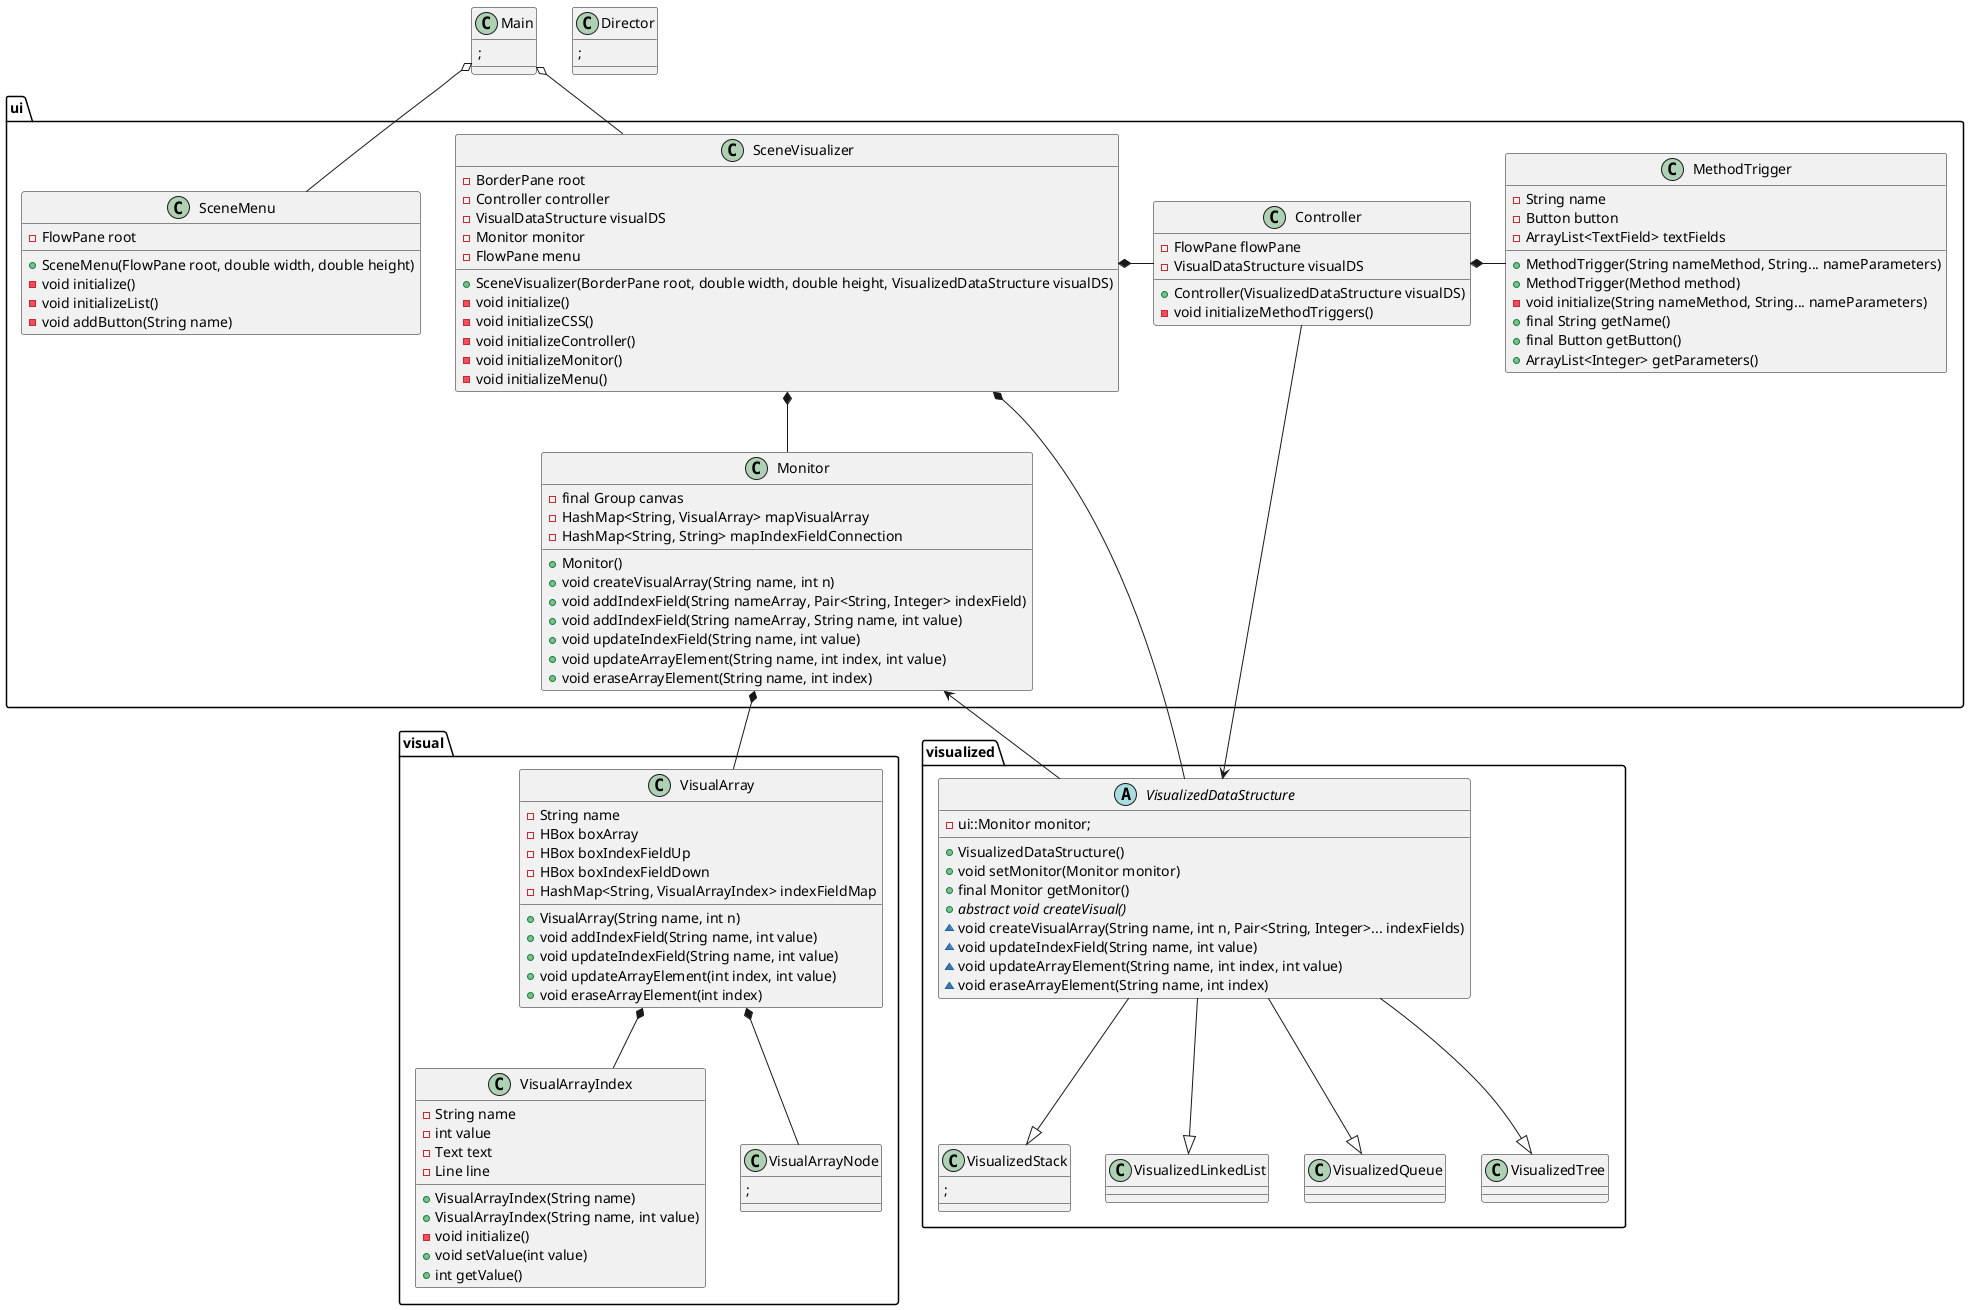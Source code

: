 @startuml demo

set namespaceSeparator ::

namespace ui {

	class SceneMenu {
		- FlowPane root
		+ SceneMenu(FlowPane root, double width, double height)
		- void initialize()
		- void initializeList()
		- void addButton(String name)
	}
	class SceneVisualizer {
		- BorderPane root
		- Controller controller
		- VisualDataStructure visualDS
		- Monitor monitor
		- FlowPane menu
		+ SceneVisualizer(BorderPane root, double width, double height, VisualizedDataStructure visualDS)
		- void initialize()
		- void initializeCSS()
		- void initializeController()
		- void initializeMonitor()
		- void initializeMenu()
	}

	class Controller {
		- FlowPane flowPane
		- VisualDataStructure visualDS
		+ Controller(VisualizedDataStructure visualDS)
		- void initializeMethodTriggers()
	}
	class MethodTrigger {
		- String name
		- Button button
		- ArrayList<TextField> textFields
		+ MethodTrigger(String nameMethod, String... nameParameters)
		+ MethodTrigger(Method method)
		- void initialize(String nameMethod, String... nameParameters)
		+ final String getName()
		+ final Button getButton()
		+ ArrayList<Integer> getParameters()
	}
	class Monitor {
		- final Group canvas
		- HashMap<String, VisualArray> mapVisualArray
		- HashMap<String, String> mapIndexFieldConnection
		+ Monitor()
		+ void createVisualArray(String name, int n)
		+ void addIndexField(String nameArray, Pair<String, Integer> indexField)
		+ void addIndexField(String nameArray, String name, int value)
		+ void updateIndexField(String name, int value)
		+ void updateArrayElement(String name, int index, int value)
		+ void eraseArrayElement(String name, int index)
	}

	SceneVisualizer *- Controller
	SceneVisualizer *-- Monitor
	Controller *- MethodTrigger

}

namespace visualized {

	abstract class VisualizedDataStructure {
		- ui::Monitor monitor;
		+ VisualizedDataStructure()
		+ void setMonitor(Monitor monitor)
		+ final Monitor getMonitor()
		+ {abstract} abstract void createVisual()
		~ void createVisualArray(String name, int n, Pair<String, Integer>... indexFields)
		~ void updateIndexField(String name, int value)
		~ void updateArrayElement(String name, int index, int value)
		~ void eraseArrayElement(String name, int index)
	}
	class VisualizedStack {
		;
	}

	VisualizedDataStructure --|> VisualizedLinkedList
	VisualizedDataStructure --|> VisualizedStack
	VisualizedDataStructure --|> VisualizedQueue
	VisualizedDataStructure --|> VisualizedTree
}

namespace visual {

	class VisualArray {
		- String name
		- HBox boxArray
		- HBox boxIndexFieldUp
		- HBox boxIndexFieldDown
		- HashMap<String, VisualArrayIndex> indexFieldMap
		+ VisualArray(String name, int n)
		+ void addIndexField(String name, int value)
		+ void updateIndexField(String name, int value)
		+ void updateArrayElement(int index, int value)
		+ void eraseArrayElement(int index)
	}
	class VisualArrayIndex {
		- String name
		- int value
		- Text text
		- Line line
		+ VisualArrayIndex(String name)
		+ VisualArrayIndex(String name, int value)
		- void initialize()
		+ void setValue(int value)
		+ int getValue()
	}
	class VisualArrayNode {
		;
	}

	VisualArray *-- VisualArrayIndex
	VisualArray *-- VisualArrayNode
}

class Main {
	;
}

class Director {
	;
}

Main o-- ui::SceneMenu
Main o-- ui::SceneVisualizer

ui::SceneVisualizer *-- visualized::VisualizedDataStructure
ui::Controller -down-> visualized::VisualizedDataStructure
visualized::VisualizedDataStructure -up-> ui::Monitor

ui::Monitor *-- visual::VisualArray

visualized::VisualizedDataStructure -left[hidden]-> visual::VisualArray

@enduml